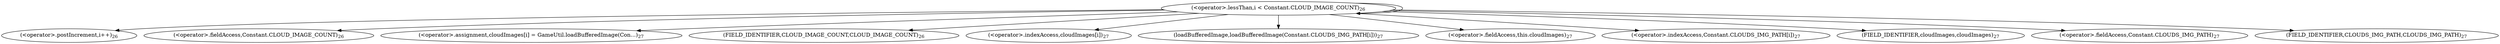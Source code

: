 digraph "&lt;init&gt;" {  
"55" [label = <(&lt;operator&gt;.lessThan,i &lt; Constant.CLOUD_IMAGE_COUNT)<SUB>26</SUB>> ]
"60" [label = <(&lt;operator&gt;.postIncrement,i++)<SUB>26</SUB>> ]
"57" [label = <(&lt;operator&gt;.fieldAccess,Constant.CLOUD_IMAGE_COUNT)<SUB>26</SUB>> ]
"63" [label = <(&lt;operator&gt;.assignment,cloudImages[i] = GameUtil.loadBufferedImage(Con...)<SUB>27</SUB>> ]
"59" [label = <(FIELD_IDENTIFIER,CLOUD_IMAGE_COUNT,CLOUD_IMAGE_COUNT)<SUB>26</SUB>> ]
"64" [label = <(&lt;operator&gt;.indexAccess,cloudImages[i])<SUB>27</SUB>> ]
"69" [label = <(loadBufferedImage,loadBufferedImage(Constant.CLOUDS_IMG_PATH[i]))<SUB>27</SUB>> ]
"65" [label = <(&lt;operator&gt;.fieldAccess,this.cloudImages)<SUB>27</SUB>> ]
"71" [label = <(&lt;operator&gt;.indexAccess,Constant.CLOUDS_IMG_PATH[i])<SUB>27</SUB>> ]
"67" [label = <(FIELD_IDENTIFIER,cloudImages,cloudImages)<SUB>27</SUB>> ]
"72" [label = <(&lt;operator&gt;.fieldAccess,Constant.CLOUDS_IMG_PATH)<SUB>27</SUB>> ]
"74" [label = <(FIELD_IDENTIFIER,CLOUDS_IMG_PATH,CLOUDS_IMG_PATH)<SUB>27</SUB>> ]
  "55" -> "60" 
  "55" -> "65" 
  "55" -> "64" 
  "55" -> "59" 
  "55" -> "57" 
  "55" -> "71" 
  "55" -> "55" 
  "55" -> "72" 
  "55" -> "69" 
  "55" -> "67" 
  "55" -> "74" 
  "55" -> "63" 
}
